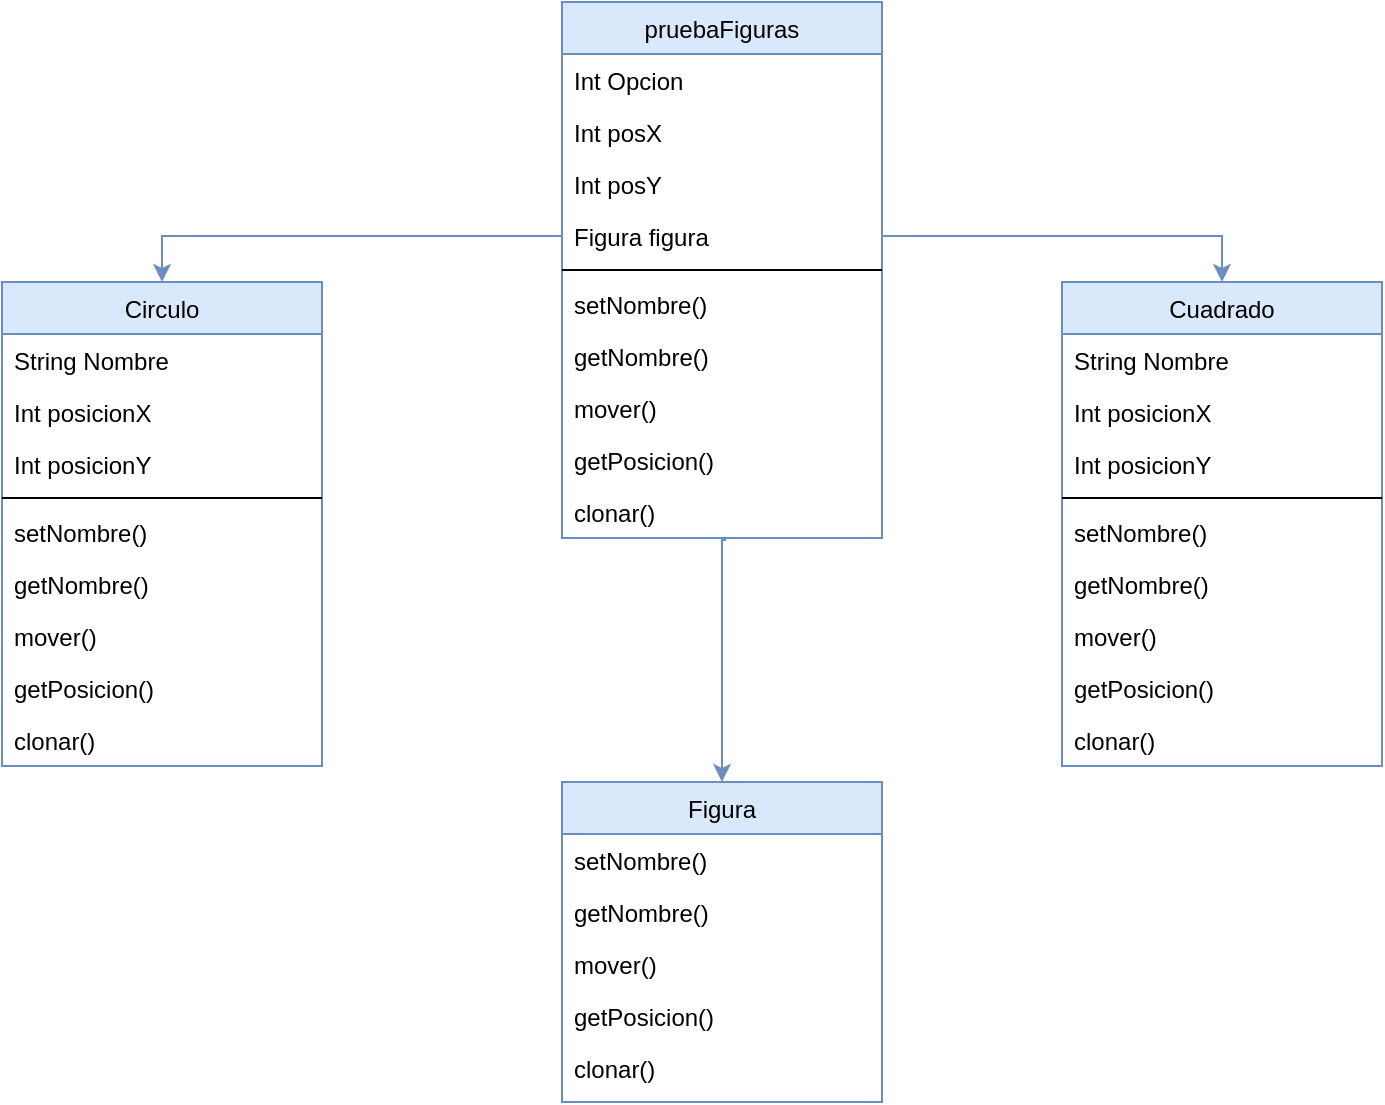 <mxfile version="21.2.9" type="device">
  <diagram id="C5RBs43oDa-KdzZeNtuy" name="Page-1">
    <mxGraphModel dx="1018" dy="540" grid="1" gridSize="10" guides="1" tooltips="1" connect="1" arrows="1" fold="1" page="1" pageScale="1" pageWidth="827" pageHeight="1169" math="0" shadow="0">
      <root>
        <mxCell id="WIyWlLk6GJQsqaUBKTNV-0" />
        <mxCell id="WIyWlLk6GJQsqaUBKTNV-1" parent="WIyWlLk6GJQsqaUBKTNV-0" />
        <mxCell id="3DeV5x9Zdx6d0nzxV-DX-38" style="edgeStyle=orthogonalEdgeStyle;rounded=0;orthogonalLoop=1;jettySize=auto;html=1;exitX=0.51;exitY=0.974;exitDx=0;exitDy=0;exitPerimeter=0;entryX=0.5;entryY=0;entryDx=0;entryDy=0;fillColor=#dae8fc;strokeColor=#6c8ebf;" edge="1" parent="WIyWlLk6GJQsqaUBKTNV-1" source="3DeV5x9Zdx6d0nzxV-DX-32" target="zkfFHV4jXpPFQw0GAbJ--17">
          <mxGeometry relative="1" as="geometry">
            <mxPoint x="400" y="330" as="targetPoint" />
            <Array as="points">
              <mxPoint x="402" y="329" />
              <mxPoint x="400" y="329" />
            </Array>
          </mxGeometry>
        </mxCell>
        <mxCell id="zkfFHV4jXpPFQw0GAbJ--17" value="Figura" style="swimlane;fontStyle=0;align=center;verticalAlign=top;childLayout=stackLayout;horizontal=1;startSize=26;horizontalStack=0;resizeParent=1;resizeLast=0;collapsible=1;marginBottom=0;rounded=0;shadow=0;strokeWidth=1;fillColor=#dae8fc;strokeColor=#6c8ebf;" parent="WIyWlLk6GJQsqaUBKTNV-1" vertex="1">
          <mxGeometry x="320" y="450" width="160" height="160" as="geometry">
            <mxRectangle x="550" y="140" width="160" height="26" as="alternateBounds" />
          </mxGeometry>
        </mxCell>
        <mxCell id="zkfFHV4jXpPFQw0GAbJ--24" value="setNombre()" style="text;align=left;verticalAlign=top;spacingLeft=4;spacingRight=4;overflow=hidden;rotatable=0;points=[[0,0.5],[1,0.5]];portConstraint=eastwest;" parent="zkfFHV4jXpPFQw0GAbJ--17" vertex="1">
          <mxGeometry y="26" width="160" height="26" as="geometry" />
        </mxCell>
        <mxCell id="zkfFHV4jXpPFQw0GAbJ--25" value="getNombre()" style="text;align=left;verticalAlign=top;spacingLeft=4;spacingRight=4;overflow=hidden;rotatable=0;points=[[0,0.5],[1,0.5]];portConstraint=eastwest;" parent="zkfFHV4jXpPFQw0GAbJ--17" vertex="1">
          <mxGeometry y="52" width="160" height="26" as="geometry" />
        </mxCell>
        <mxCell id="3DeV5x9Zdx6d0nzxV-DX-0" value="mover()" style="text;align=left;verticalAlign=top;spacingLeft=4;spacingRight=4;overflow=hidden;rotatable=0;points=[[0,0.5],[1,0.5]];portConstraint=eastwest;" vertex="1" parent="zkfFHV4jXpPFQw0GAbJ--17">
          <mxGeometry y="78" width="160" height="26" as="geometry" />
        </mxCell>
        <mxCell id="3DeV5x9Zdx6d0nzxV-DX-1" value="getPosicion()" style="text;align=left;verticalAlign=top;spacingLeft=4;spacingRight=4;overflow=hidden;rotatable=0;points=[[0,0.5],[1,0.5]];portConstraint=eastwest;" vertex="1" parent="zkfFHV4jXpPFQw0GAbJ--17">
          <mxGeometry y="104" width="160" height="26" as="geometry" />
        </mxCell>
        <mxCell id="3DeV5x9Zdx6d0nzxV-DX-2" value="clonar()" style="text;align=left;verticalAlign=top;spacingLeft=4;spacingRight=4;overflow=hidden;rotatable=0;points=[[0,0.5],[1,0.5]];portConstraint=eastwest;" vertex="1" parent="zkfFHV4jXpPFQw0GAbJ--17">
          <mxGeometry y="130" width="160" height="26" as="geometry" />
        </mxCell>
        <mxCell id="3DeV5x9Zdx6d0nzxV-DX-3" value="Circulo" style="swimlane;fontStyle=0;align=center;verticalAlign=top;childLayout=stackLayout;horizontal=1;startSize=26;horizontalStack=0;resizeParent=1;resizeLast=0;collapsible=1;marginBottom=0;rounded=0;shadow=0;strokeWidth=1;fillColor=#dae8fc;strokeColor=#6c8ebf;" vertex="1" parent="WIyWlLk6GJQsqaUBKTNV-1">
          <mxGeometry x="40" y="200" width="160" height="242" as="geometry">
            <mxRectangle x="550" y="140" width="160" height="26" as="alternateBounds" />
          </mxGeometry>
        </mxCell>
        <mxCell id="3DeV5x9Zdx6d0nzxV-DX-4" value="String Nombre" style="text;align=left;verticalAlign=top;spacingLeft=4;spacingRight=4;overflow=hidden;rotatable=0;points=[[0,0.5],[1,0.5]];portConstraint=eastwest;" vertex="1" parent="3DeV5x9Zdx6d0nzxV-DX-3">
          <mxGeometry y="26" width="160" height="26" as="geometry" />
        </mxCell>
        <mxCell id="3DeV5x9Zdx6d0nzxV-DX-5" value="Int posicionX" style="text;align=left;verticalAlign=top;spacingLeft=4;spacingRight=4;overflow=hidden;rotatable=0;points=[[0,0.5],[1,0.5]];portConstraint=eastwest;rounded=0;shadow=0;html=0;" vertex="1" parent="3DeV5x9Zdx6d0nzxV-DX-3">
          <mxGeometry y="52" width="160" height="26" as="geometry" />
        </mxCell>
        <mxCell id="3DeV5x9Zdx6d0nzxV-DX-6" value="Int posicionY" style="text;align=left;verticalAlign=top;spacingLeft=4;spacingRight=4;overflow=hidden;rotatable=0;points=[[0,0.5],[1,0.5]];portConstraint=eastwest;rounded=0;shadow=0;html=0;" vertex="1" parent="3DeV5x9Zdx6d0nzxV-DX-3">
          <mxGeometry y="78" width="160" height="26" as="geometry" />
        </mxCell>
        <mxCell id="3DeV5x9Zdx6d0nzxV-DX-7" value="" style="line;html=1;strokeWidth=1;align=left;verticalAlign=middle;spacingTop=-1;spacingLeft=3;spacingRight=3;rotatable=0;labelPosition=right;points=[];portConstraint=eastwest;" vertex="1" parent="3DeV5x9Zdx6d0nzxV-DX-3">
          <mxGeometry y="104" width="160" height="8" as="geometry" />
        </mxCell>
        <mxCell id="3DeV5x9Zdx6d0nzxV-DX-8" value="setNombre()" style="text;align=left;verticalAlign=top;spacingLeft=4;spacingRight=4;overflow=hidden;rotatable=0;points=[[0,0.5],[1,0.5]];portConstraint=eastwest;" vertex="1" parent="3DeV5x9Zdx6d0nzxV-DX-3">
          <mxGeometry y="112" width="160" height="26" as="geometry" />
        </mxCell>
        <mxCell id="3DeV5x9Zdx6d0nzxV-DX-9" value="getNombre()" style="text;align=left;verticalAlign=top;spacingLeft=4;spacingRight=4;overflow=hidden;rotatable=0;points=[[0,0.5],[1,0.5]];portConstraint=eastwest;" vertex="1" parent="3DeV5x9Zdx6d0nzxV-DX-3">
          <mxGeometry y="138" width="160" height="26" as="geometry" />
        </mxCell>
        <mxCell id="3DeV5x9Zdx6d0nzxV-DX-10" value="mover()" style="text;align=left;verticalAlign=top;spacingLeft=4;spacingRight=4;overflow=hidden;rotatable=0;points=[[0,0.5],[1,0.5]];portConstraint=eastwest;" vertex="1" parent="3DeV5x9Zdx6d0nzxV-DX-3">
          <mxGeometry y="164" width="160" height="26" as="geometry" />
        </mxCell>
        <mxCell id="3DeV5x9Zdx6d0nzxV-DX-11" value="getPosicion()" style="text;align=left;verticalAlign=top;spacingLeft=4;spacingRight=4;overflow=hidden;rotatable=0;points=[[0,0.5],[1,0.5]];portConstraint=eastwest;" vertex="1" parent="3DeV5x9Zdx6d0nzxV-DX-3">
          <mxGeometry y="190" width="160" height="26" as="geometry" />
        </mxCell>
        <mxCell id="3DeV5x9Zdx6d0nzxV-DX-12" value="clonar()" style="text;align=left;verticalAlign=top;spacingLeft=4;spacingRight=4;overflow=hidden;rotatable=0;points=[[0,0.5],[1,0.5]];portConstraint=eastwest;" vertex="1" parent="3DeV5x9Zdx6d0nzxV-DX-3">
          <mxGeometry y="216" width="160" height="26" as="geometry" />
        </mxCell>
        <mxCell id="3DeV5x9Zdx6d0nzxV-DX-13" value="Cuadrado" style="swimlane;fontStyle=0;align=center;verticalAlign=top;childLayout=stackLayout;horizontal=1;startSize=26;horizontalStack=0;resizeParent=1;resizeLast=0;collapsible=1;marginBottom=0;rounded=0;shadow=0;strokeWidth=1;fillColor=#dae8fc;strokeColor=#6c8ebf;" vertex="1" parent="WIyWlLk6GJQsqaUBKTNV-1">
          <mxGeometry x="570" y="200" width="160" height="242" as="geometry">
            <mxRectangle x="550" y="140" width="160" height="26" as="alternateBounds" />
          </mxGeometry>
        </mxCell>
        <mxCell id="3DeV5x9Zdx6d0nzxV-DX-14" value="String Nombre" style="text;align=left;verticalAlign=top;spacingLeft=4;spacingRight=4;overflow=hidden;rotatable=0;points=[[0,0.5],[1,0.5]];portConstraint=eastwest;" vertex="1" parent="3DeV5x9Zdx6d0nzxV-DX-13">
          <mxGeometry y="26" width="160" height="26" as="geometry" />
        </mxCell>
        <mxCell id="3DeV5x9Zdx6d0nzxV-DX-15" value="Int posicionX" style="text;align=left;verticalAlign=top;spacingLeft=4;spacingRight=4;overflow=hidden;rotatable=0;points=[[0,0.5],[1,0.5]];portConstraint=eastwest;rounded=0;shadow=0;html=0;" vertex="1" parent="3DeV5x9Zdx6d0nzxV-DX-13">
          <mxGeometry y="52" width="160" height="26" as="geometry" />
        </mxCell>
        <mxCell id="3DeV5x9Zdx6d0nzxV-DX-16" value="Int posicionY" style="text;align=left;verticalAlign=top;spacingLeft=4;spacingRight=4;overflow=hidden;rotatable=0;points=[[0,0.5],[1,0.5]];portConstraint=eastwest;rounded=0;shadow=0;html=0;" vertex="1" parent="3DeV5x9Zdx6d0nzxV-DX-13">
          <mxGeometry y="78" width="160" height="26" as="geometry" />
        </mxCell>
        <mxCell id="3DeV5x9Zdx6d0nzxV-DX-17" value="" style="line;html=1;strokeWidth=1;align=left;verticalAlign=middle;spacingTop=-1;spacingLeft=3;spacingRight=3;rotatable=0;labelPosition=right;points=[];portConstraint=eastwest;" vertex="1" parent="3DeV5x9Zdx6d0nzxV-DX-13">
          <mxGeometry y="104" width="160" height="8" as="geometry" />
        </mxCell>
        <mxCell id="3DeV5x9Zdx6d0nzxV-DX-18" value="setNombre()" style="text;align=left;verticalAlign=top;spacingLeft=4;spacingRight=4;overflow=hidden;rotatable=0;points=[[0,0.5],[1,0.5]];portConstraint=eastwest;" vertex="1" parent="3DeV5x9Zdx6d0nzxV-DX-13">
          <mxGeometry y="112" width="160" height="26" as="geometry" />
        </mxCell>
        <mxCell id="3DeV5x9Zdx6d0nzxV-DX-19" value="getNombre()" style="text;align=left;verticalAlign=top;spacingLeft=4;spacingRight=4;overflow=hidden;rotatable=0;points=[[0,0.5],[1,0.5]];portConstraint=eastwest;" vertex="1" parent="3DeV5x9Zdx6d0nzxV-DX-13">
          <mxGeometry y="138" width="160" height="26" as="geometry" />
        </mxCell>
        <mxCell id="3DeV5x9Zdx6d0nzxV-DX-20" value="mover()" style="text;align=left;verticalAlign=top;spacingLeft=4;spacingRight=4;overflow=hidden;rotatable=0;points=[[0,0.5],[1,0.5]];portConstraint=eastwest;" vertex="1" parent="3DeV5x9Zdx6d0nzxV-DX-13">
          <mxGeometry y="164" width="160" height="26" as="geometry" />
        </mxCell>
        <mxCell id="3DeV5x9Zdx6d0nzxV-DX-21" value="getPosicion()" style="text;align=left;verticalAlign=top;spacingLeft=4;spacingRight=4;overflow=hidden;rotatable=0;points=[[0,0.5],[1,0.5]];portConstraint=eastwest;" vertex="1" parent="3DeV5x9Zdx6d0nzxV-DX-13">
          <mxGeometry y="190" width="160" height="26" as="geometry" />
        </mxCell>
        <mxCell id="3DeV5x9Zdx6d0nzxV-DX-22" value="clonar()" style="text;align=left;verticalAlign=top;spacingLeft=4;spacingRight=4;overflow=hidden;rotatable=0;points=[[0,0.5],[1,0.5]];portConstraint=eastwest;" vertex="1" parent="3DeV5x9Zdx6d0nzxV-DX-13">
          <mxGeometry y="216" width="160" height="26" as="geometry" />
        </mxCell>
        <mxCell id="3DeV5x9Zdx6d0nzxV-DX-23" value="pruebaFiguras" style="swimlane;fontStyle=0;align=center;verticalAlign=top;childLayout=stackLayout;horizontal=1;startSize=26;horizontalStack=0;resizeParent=1;resizeLast=0;collapsible=1;marginBottom=0;rounded=0;shadow=0;strokeWidth=1;fillColor=#dae8fc;strokeColor=#6c8ebf;" vertex="1" parent="WIyWlLk6GJQsqaUBKTNV-1">
          <mxGeometry x="320" y="60" width="160" height="268" as="geometry">
            <mxRectangle x="550" y="140" width="160" height="26" as="alternateBounds" />
          </mxGeometry>
        </mxCell>
        <mxCell id="3DeV5x9Zdx6d0nzxV-DX-24" value="Int Opcion" style="text;align=left;verticalAlign=top;spacingLeft=4;spacingRight=4;overflow=hidden;rotatable=0;points=[[0,0.5],[1,0.5]];portConstraint=eastwest;" vertex="1" parent="3DeV5x9Zdx6d0nzxV-DX-23">
          <mxGeometry y="26" width="160" height="26" as="geometry" />
        </mxCell>
        <mxCell id="3DeV5x9Zdx6d0nzxV-DX-25" value="Int posX" style="text;align=left;verticalAlign=top;spacingLeft=4;spacingRight=4;overflow=hidden;rotatable=0;points=[[0,0.5],[1,0.5]];portConstraint=eastwest;rounded=0;shadow=0;html=0;" vertex="1" parent="3DeV5x9Zdx6d0nzxV-DX-23">
          <mxGeometry y="52" width="160" height="26" as="geometry" />
        </mxCell>
        <mxCell id="3DeV5x9Zdx6d0nzxV-DX-26" value="Int posY" style="text;align=left;verticalAlign=top;spacingLeft=4;spacingRight=4;overflow=hidden;rotatable=0;points=[[0,0.5],[1,0.5]];portConstraint=eastwest;rounded=0;shadow=0;html=0;" vertex="1" parent="3DeV5x9Zdx6d0nzxV-DX-23">
          <mxGeometry y="78" width="160" height="26" as="geometry" />
        </mxCell>
        <mxCell id="3DeV5x9Zdx6d0nzxV-DX-33" value="Figura figura" style="text;align=left;verticalAlign=top;spacingLeft=4;spacingRight=4;overflow=hidden;rotatable=0;points=[[0,0.5],[1,0.5]];portConstraint=eastwest;rounded=0;shadow=0;html=0;" vertex="1" parent="3DeV5x9Zdx6d0nzxV-DX-23">
          <mxGeometry y="104" width="160" height="26" as="geometry" />
        </mxCell>
        <mxCell id="3DeV5x9Zdx6d0nzxV-DX-27" value="" style="line;html=1;strokeWidth=1;align=left;verticalAlign=middle;spacingTop=-1;spacingLeft=3;spacingRight=3;rotatable=0;labelPosition=right;points=[];portConstraint=eastwest;" vertex="1" parent="3DeV5x9Zdx6d0nzxV-DX-23">
          <mxGeometry y="130" width="160" height="8" as="geometry" />
        </mxCell>
        <mxCell id="3DeV5x9Zdx6d0nzxV-DX-28" value="setNombre()" style="text;align=left;verticalAlign=top;spacingLeft=4;spacingRight=4;overflow=hidden;rotatable=0;points=[[0,0.5],[1,0.5]];portConstraint=eastwest;" vertex="1" parent="3DeV5x9Zdx6d0nzxV-DX-23">
          <mxGeometry y="138" width="160" height="26" as="geometry" />
        </mxCell>
        <mxCell id="3DeV5x9Zdx6d0nzxV-DX-29" value="getNombre()" style="text;align=left;verticalAlign=top;spacingLeft=4;spacingRight=4;overflow=hidden;rotatable=0;points=[[0,0.5],[1,0.5]];portConstraint=eastwest;" vertex="1" parent="3DeV5x9Zdx6d0nzxV-DX-23">
          <mxGeometry y="164" width="160" height="26" as="geometry" />
        </mxCell>
        <mxCell id="3DeV5x9Zdx6d0nzxV-DX-30" value="mover()" style="text;align=left;verticalAlign=top;spacingLeft=4;spacingRight=4;overflow=hidden;rotatable=0;points=[[0,0.5],[1,0.5]];portConstraint=eastwest;" vertex="1" parent="3DeV5x9Zdx6d0nzxV-DX-23">
          <mxGeometry y="190" width="160" height="26" as="geometry" />
        </mxCell>
        <mxCell id="3DeV5x9Zdx6d0nzxV-DX-31" value="getPosicion()" style="text;align=left;verticalAlign=top;spacingLeft=4;spacingRight=4;overflow=hidden;rotatable=0;points=[[0,0.5],[1,0.5]];portConstraint=eastwest;" vertex="1" parent="3DeV5x9Zdx6d0nzxV-DX-23">
          <mxGeometry y="216" width="160" height="26" as="geometry" />
        </mxCell>
        <mxCell id="3DeV5x9Zdx6d0nzxV-DX-32" value="clonar()" style="text;align=left;verticalAlign=top;spacingLeft=4;spacingRight=4;overflow=hidden;rotatable=0;points=[[0,0.5],[1,0.5]];portConstraint=eastwest;" vertex="1" parent="3DeV5x9Zdx6d0nzxV-DX-23">
          <mxGeometry y="242" width="160" height="26" as="geometry" />
        </mxCell>
        <mxCell id="3DeV5x9Zdx6d0nzxV-DX-36" style="edgeStyle=orthogonalEdgeStyle;rounded=0;orthogonalLoop=1;jettySize=auto;html=1;entryX=0.5;entryY=0;entryDx=0;entryDy=0;fillColor=#dae8fc;strokeColor=#6c8ebf;" edge="1" parent="WIyWlLk6GJQsqaUBKTNV-1" source="3DeV5x9Zdx6d0nzxV-DX-33" target="3DeV5x9Zdx6d0nzxV-DX-13">
          <mxGeometry relative="1" as="geometry" />
        </mxCell>
        <mxCell id="3DeV5x9Zdx6d0nzxV-DX-37" style="edgeStyle=orthogonalEdgeStyle;rounded=0;orthogonalLoop=1;jettySize=auto;html=1;entryX=0.5;entryY=0;entryDx=0;entryDy=0;fillColor=#dae8fc;strokeColor=#6c8ebf;" edge="1" parent="WIyWlLk6GJQsqaUBKTNV-1" source="3DeV5x9Zdx6d0nzxV-DX-33" target="3DeV5x9Zdx6d0nzxV-DX-3">
          <mxGeometry relative="1" as="geometry" />
        </mxCell>
      </root>
    </mxGraphModel>
  </diagram>
</mxfile>
